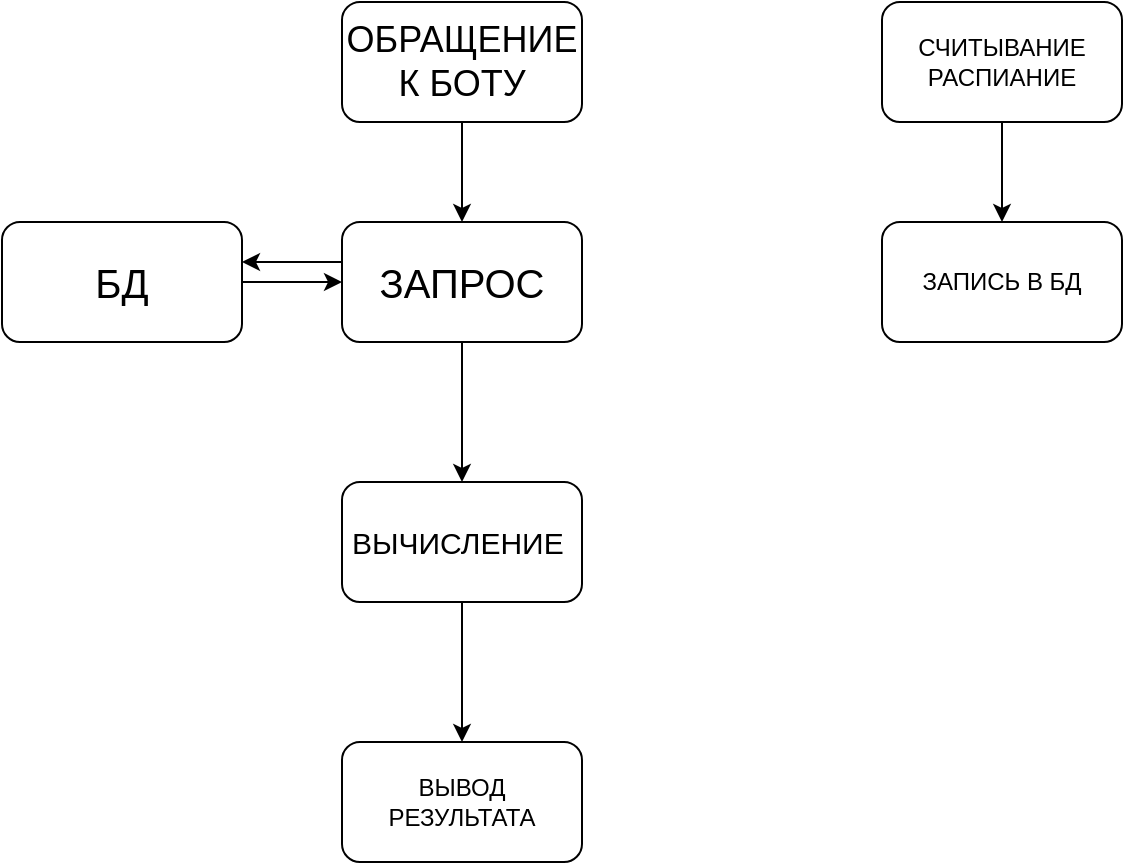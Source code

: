 <mxfile version="22.1.21" type="device">
  <diagram name="Страница — 1" id="2QwRDh66gr1yH4RFW0y8">
    <mxGraphModel dx="756" dy="429" grid="1" gridSize="10" guides="1" tooltips="1" connect="1" arrows="1" fold="1" page="1" pageScale="1" pageWidth="827" pageHeight="1169" math="0" shadow="0">
      <root>
        <mxCell id="0" />
        <mxCell id="1" parent="0" />
        <mxCell id="yxKXf85pXLixFxLYZLRz-14" style="edgeStyle=orthogonalEdgeStyle;rounded=0;orthogonalLoop=1;jettySize=auto;html=1;entryX=0;entryY=0.5;entryDx=0;entryDy=0;" edge="1" parent="1" source="yxKXf85pXLixFxLYZLRz-1" target="yxKXf85pXLixFxLYZLRz-8">
          <mxGeometry relative="1" as="geometry" />
        </mxCell>
        <mxCell id="yxKXf85pXLixFxLYZLRz-1" value="&lt;font style=&quot;font-size: 20px;&quot;&gt;БД&lt;/font&gt;" style="rounded=1;whiteSpace=wrap;html=1;" vertex="1" parent="1">
          <mxGeometry x="40" y="120" width="120" height="60" as="geometry" />
        </mxCell>
        <mxCell id="yxKXf85pXLixFxLYZLRz-7" style="edgeStyle=orthogonalEdgeStyle;rounded=0;orthogonalLoop=1;jettySize=auto;html=1;entryX=0.5;entryY=0;entryDx=0;entryDy=0;" edge="1" parent="1" source="yxKXf85pXLixFxLYZLRz-3" target="yxKXf85pXLixFxLYZLRz-5">
          <mxGeometry relative="1" as="geometry" />
        </mxCell>
        <mxCell id="yxKXf85pXLixFxLYZLRz-3" value="СЧИТЫВАНИЕ РАСПИАНИЕ" style="rounded=1;whiteSpace=wrap;html=1;" vertex="1" parent="1">
          <mxGeometry x="480" y="10" width="120" height="60" as="geometry" />
        </mxCell>
        <mxCell id="yxKXf85pXLixFxLYZLRz-5" value="ЗАПИСЬ В БД" style="rounded=1;whiteSpace=wrap;html=1;" vertex="1" parent="1">
          <mxGeometry x="480" y="120" width="120" height="60" as="geometry" />
        </mxCell>
        <mxCell id="yxKXf85pXLixFxLYZLRz-11" style="edgeStyle=orthogonalEdgeStyle;rounded=0;orthogonalLoop=1;jettySize=auto;html=1;" edge="1" parent="1" source="yxKXf85pXLixFxLYZLRz-8">
          <mxGeometry relative="1" as="geometry">
            <mxPoint x="160" y="140" as="targetPoint" />
            <Array as="points">
              <mxPoint x="160" y="140" />
            </Array>
          </mxGeometry>
        </mxCell>
        <mxCell id="yxKXf85pXLixFxLYZLRz-17" style="edgeStyle=orthogonalEdgeStyle;rounded=0;orthogonalLoop=1;jettySize=auto;html=1;entryX=0.5;entryY=0;entryDx=0;entryDy=0;" edge="1" parent="1" source="yxKXf85pXLixFxLYZLRz-8" target="yxKXf85pXLixFxLYZLRz-15">
          <mxGeometry relative="1" as="geometry" />
        </mxCell>
        <mxCell id="yxKXf85pXLixFxLYZLRz-8" value="&lt;font style=&quot;font-size: 20px;&quot;&gt;ЗАПРОС&lt;/font&gt;" style="rounded=1;whiteSpace=wrap;html=1;" vertex="1" parent="1">
          <mxGeometry x="210" y="120" width="120" height="60" as="geometry" />
        </mxCell>
        <mxCell id="yxKXf85pXLixFxLYZLRz-10" style="edgeStyle=orthogonalEdgeStyle;rounded=0;orthogonalLoop=1;jettySize=auto;html=1;entryX=0.5;entryY=0;entryDx=0;entryDy=0;" edge="1" parent="1" source="yxKXf85pXLixFxLYZLRz-9" target="yxKXf85pXLixFxLYZLRz-8">
          <mxGeometry relative="1" as="geometry" />
        </mxCell>
        <mxCell id="yxKXf85pXLixFxLYZLRz-9" value="&lt;font style=&quot;font-size: 18px;&quot;&gt;ОБРАЩЕНИЕ К БОТУ&lt;/font&gt;" style="rounded=1;whiteSpace=wrap;html=1;" vertex="1" parent="1">
          <mxGeometry x="210" y="10" width="120" height="60" as="geometry" />
        </mxCell>
        <mxCell id="yxKXf85pXLixFxLYZLRz-19" style="edgeStyle=orthogonalEdgeStyle;rounded=0;orthogonalLoop=1;jettySize=auto;html=1;entryX=0.5;entryY=0;entryDx=0;entryDy=0;" edge="1" parent="1" source="yxKXf85pXLixFxLYZLRz-15" target="yxKXf85pXLixFxLYZLRz-18">
          <mxGeometry relative="1" as="geometry" />
        </mxCell>
        <mxCell id="yxKXf85pXLixFxLYZLRz-15" value="&lt;font style=&quot;font-size: 15px;&quot;&gt;ВЫЧИСЛЕНИЕ&amp;nbsp;&lt;/font&gt;" style="rounded=1;whiteSpace=wrap;html=1;" vertex="1" parent="1">
          <mxGeometry x="210" y="250" width="120" height="60" as="geometry" />
        </mxCell>
        <mxCell id="yxKXf85pXLixFxLYZLRz-18" value="ВЫВОД РЕЗУЛЬТАТА" style="rounded=1;whiteSpace=wrap;html=1;" vertex="1" parent="1">
          <mxGeometry x="210" y="380" width="120" height="60" as="geometry" />
        </mxCell>
      </root>
    </mxGraphModel>
  </diagram>
</mxfile>
